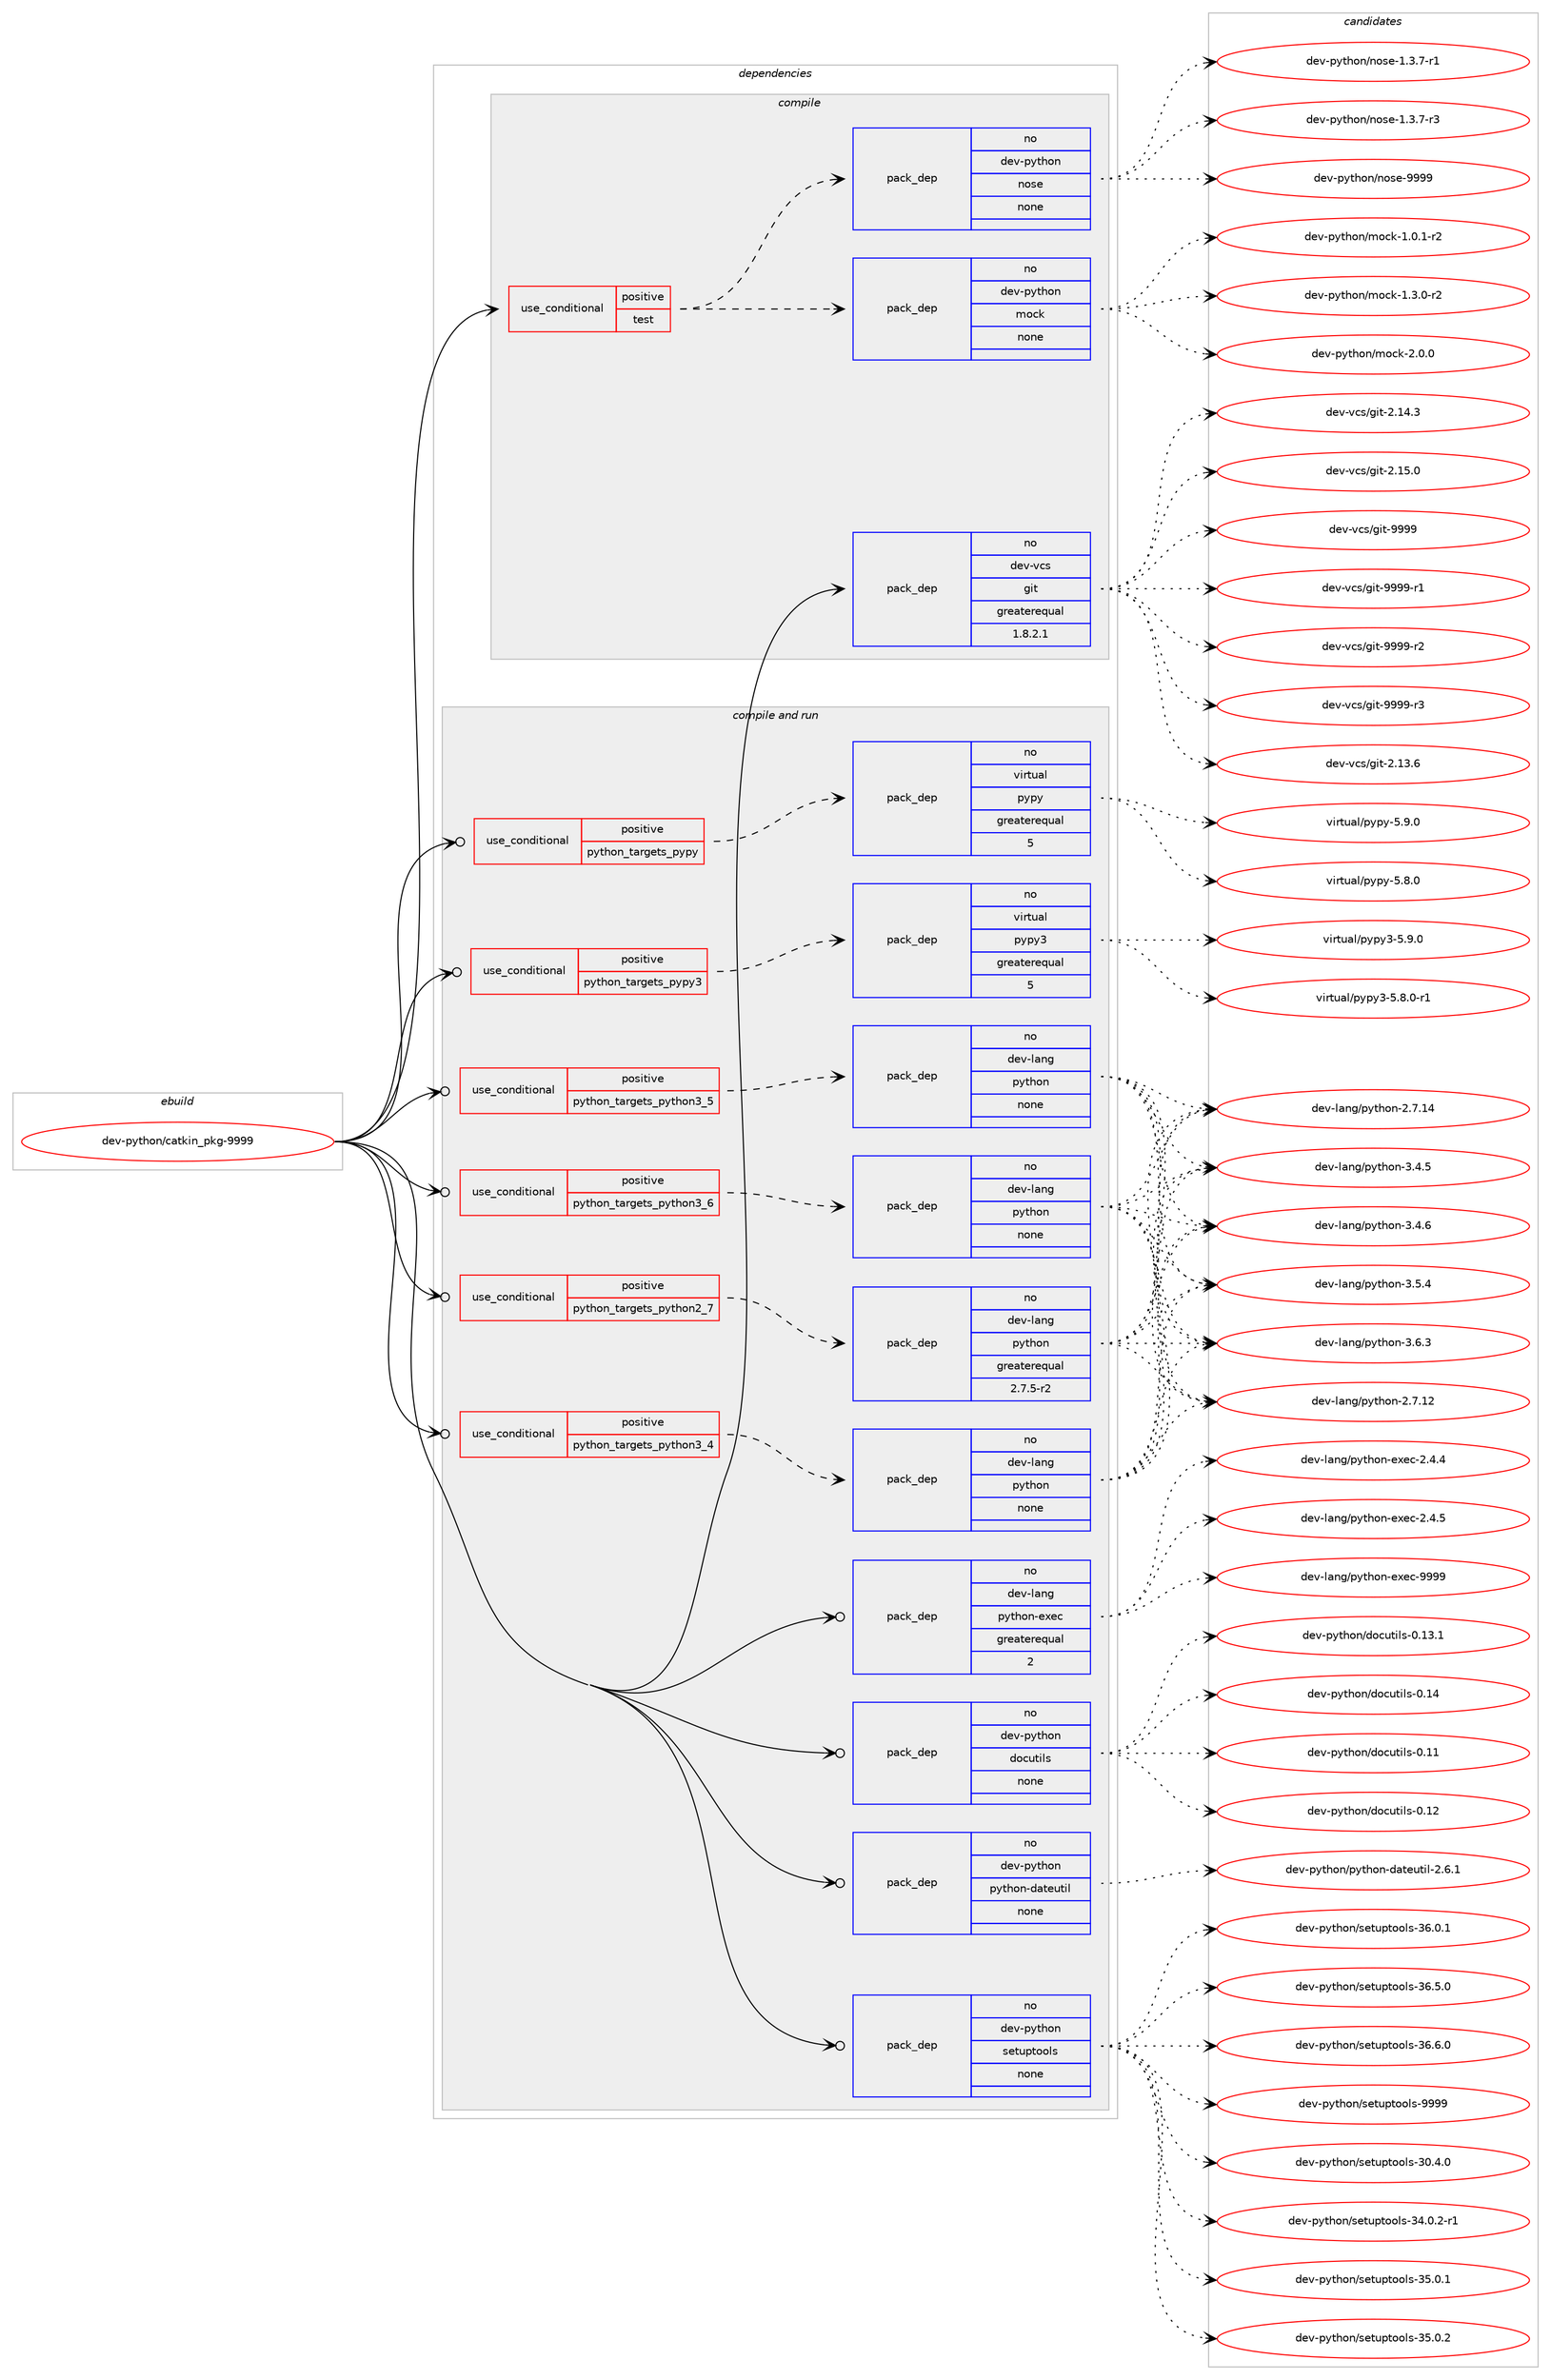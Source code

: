 digraph prolog {

# *************
# Graph options
# *************

newrank=true;
concentrate=true;
compound=true;
graph [rankdir=LR,fontname=Helvetica,fontsize=10,ranksep=1.5];#, ranksep=2.5, nodesep=0.2];
edge  [arrowhead=vee];
node  [fontname=Helvetica,fontsize=10];

# **********
# The ebuild
# **********

subgraph cluster_leftcol {
color=gray;
rank=same;
label=<<i>ebuild</i>>;
id [label="dev-python/catkin_pkg-9999", color=red, width=4, href="../dev-python/catkin_pkg-9999.svg"];
}

# ****************
# The dependencies
# ****************

subgraph cluster_midcol {
color=gray;
label=<<i>dependencies</i>>;
subgraph cluster_compile {
fillcolor="#eeeeee";
style=filled;
label=<<i>compile</i>>;
subgraph cond30521 {
dependency150231 [label=<<TABLE BORDER="0" CELLBORDER="1" CELLSPACING="0" CELLPADDING="4"><TR><TD ROWSPAN="3" CELLPADDING="10">use_conditional</TD></TR><TR><TD>positive</TD></TR><TR><TD>test</TD></TR></TABLE>>, shape=none, color=red];
subgraph pack115884 {
dependency150232 [label=<<TABLE BORDER="0" CELLBORDER="1" CELLSPACING="0" CELLPADDING="4" WIDTH="220"><TR><TD ROWSPAN="6" CELLPADDING="30">pack_dep</TD></TR><TR><TD WIDTH="110">no</TD></TR><TR><TD>dev-python</TD></TR><TR><TD>mock</TD></TR><TR><TD>none</TD></TR><TR><TD></TD></TR></TABLE>>, shape=none, color=blue];
}
dependency150231:e -> dependency150232:w [weight=20,style="dashed",arrowhead="vee"];
subgraph pack115885 {
dependency150233 [label=<<TABLE BORDER="0" CELLBORDER="1" CELLSPACING="0" CELLPADDING="4" WIDTH="220"><TR><TD ROWSPAN="6" CELLPADDING="30">pack_dep</TD></TR><TR><TD WIDTH="110">no</TD></TR><TR><TD>dev-python</TD></TR><TR><TD>nose</TD></TR><TR><TD>none</TD></TR><TR><TD></TD></TR></TABLE>>, shape=none, color=blue];
}
dependency150231:e -> dependency150233:w [weight=20,style="dashed",arrowhead="vee"];
}
id:e -> dependency150231:w [weight=20,style="solid",arrowhead="vee"];
subgraph pack115886 {
dependency150234 [label=<<TABLE BORDER="0" CELLBORDER="1" CELLSPACING="0" CELLPADDING="4" WIDTH="220"><TR><TD ROWSPAN="6" CELLPADDING="30">pack_dep</TD></TR><TR><TD WIDTH="110">no</TD></TR><TR><TD>dev-vcs</TD></TR><TR><TD>git</TD></TR><TR><TD>greaterequal</TD></TR><TR><TD>1.8.2.1</TD></TR></TABLE>>, shape=none, color=blue];
}
id:e -> dependency150234:w [weight=20,style="solid",arrowhead="vee"];
}
subgraph cluster_compileandrun {
fillcolor="#eeeeee";
style=filled;
label=<<i>compile and run</i>>;
subgraph cond30522 {
dependency150235 [label=<<TABLE BORDER="0" CELLBORDER="1" CELLSPACING="0" CELLPADDING="4"><TR><TD ROWSPAN="3" CELLPADDING="10">use_conditional</TD></TR><TR><TD>positive</TD></TR><TR><TD>python_targets_pypy</TD></TR></TABLE>>, shape=none, color=red];
subgraph pack115887 {
dependency150236 [label=<<TABLE BORDER="0" CELLBORDER="1" CELLSPACING="0" CELLPADDING="4" WIDTH="220"><TR><TD ROWSPAN="6" CELLPADDING="30">pack_dep</TD></TR><TR><TD WIDTH="110">no</TD></TR><TR><TD>virtual</TD></TR><TR><TD>pypy</TD></TR><TR><TD>greaterequal</TD></TR><TR><TD>5</TD></TR></TABLE>>, shape=none, color=blue];
}
dependency150235:e -> dependency150236:w [weight=20,style="dashed",arrowhead="vee"];
}
id:e -> dependency150235:w [weight=20,style="solid",arrowhead="odotvee"];
subgraph cond30523 {
dependency150237 [label=<<TABLE BORDER="0" CELLBORDER="1" CELLSPACING="0" CELLPADDING="4"><TR><TD ROWSPAN="3" CELLPADDING="10">use_conditional</TD></TR><TR><TD>positive</TD></TR><TR><TD>python_targets_pypy3</TD></TR></TABLE>>, shape=none, color=red];
subgraph pack115888 {
dependency150238 [label=<<TABLE BORDER="0" CELLBORDER="1" CELLSPACING="0" CELLPADDING="4" WIDTH="220"><TR><TD ROWSPAN="6" CELLPADDING="30">pack_dep</TD></TR><TR><TD WIDTH="110">no</TD></TR><TR><TD>virtual</TD></TR><TR><TD>pypy3</TD></TR><TR><TD>greaterequal</TD></TR><TR><TD>5</TD></TR></TABLE>>, shape=none, color=blue];
}
dependency150237:e -> dependency150238:w [weight=20,style="dashed",arrowhead="vee"];
}
id:e -> dependency150237:w [weight=20,style="solid",arrowhead="odotvee"];
subgraph cond30524 {
dependency150239 [label=<<TABLE BORDER="0" CELLBORDER="1" CELLSPACING="0" CELLPADDING="4"><TR><TD ROWSPAN="3" CELLPADDING="10">use_conditional</TD></TR><TR><TD>positive</TD></TR><TR><TD>python_targets_python2_7</TD></TR></TABLE>>, shape=none, color=red];
subgraph pack115889 {
dependency150240 [label=<<TABLE BORDER="0" CELLBORDER="1" CELLSPACING="0" CELLPADDING="4" WIDTH="220"><TR><TD ROWSPAN="6" CELLPADDING="30">pack_dep</TD></TR><TR><TD WIDTH="110">no</TD></TR><TR><TD>dev-lang</TD></TR><TR><TD>python</TD></TR><TR><TD>greaterequal</TD></TR><TR><TD>2.7.5-r2</TD></TR></TABLE>>, shape=none, color=blue];
}
dependency150239:e -> dependency150240:w [weight=20,style="dashed",arrowhead="vee"];
}
id:e -> dependency150239:w [weight=20,style="solid",arrowhead="odotvee"];
subgraph cond30525 {
dependency150241 [label=<<TABLE BORDER="0" CELLBORDER="1" CELLSPACING="0" CELLPADDING="4"><TR><TD ROWSPAN="3" CELLPADDING="10">use_conditional</TD></TR><TR><TD>positive</TD></TR><TR><TD>python_targets_python3_4</TD></TR></TABLE>>, shape=none, color=red];
subgraph pack115890 {
dependency150242 [label=<<TABLE BORDER="0" CELLBORDER="1" CELLSPACING="0" CELLPADDING="4" WIDTH="220"><TR><TD ROWSPAN="6" CELLPADDING="30">pack_dep</TD></TR><TR><TD WIDTH="110">no</TD></TR><TR><TD>dev-lang</TD></TR><TR><TD>python</TD></TR><TR><TD>none</TD></TR><TR><TD></TD></TR></TABLE>>, shape=none, color=blue];
}
dependency150241:e -> dependency150242:w [weight=20,style="dashed",arrowhead="vee"];
}
id:e -> dependency150241:w [weight=20,style="solid",arrowhead="odotvee"];
subgraph cond30526 {
dependency150243 [label=<<TABLE BORDER="0" CELLBORDER="1" CELLSPACING="0" CELLPADDING="4"><TR><TD ROWSPAN="3" CELLPADDING="10">use_conditional</TD></TR><TR><TD>positive</TD></TR><TR><TD>python_targets_python3_5</TD></TR></TABLE>>, shape=none, color=red];
subgraph pack115891 {
dependency150244 [label=<<TABLE BORDER="0" CELLBORDER="1" CELLSPACING="0" CELLPADDING="4" WIDTH="220"><TR><TD ROWSPAN="6" CELLPADDING="30">pack_dep</TD></TR><TR><TD WIDTH="110">no</TD></TR><TR><TD>dev-lang</TD></TR><TR><TD>python</TD></TR><TR><TD>none</TD></TR><TR><TD></TD></TR></TABLE>>, shape=none, color=blue];
}
dependency150243:e -> dependency150244:w [weight=20,style="dashed",arrowhead="vee"];
}
id:e -> dependency150243:w [weight=20,style="solid",arrowhead="odotvee"];
subgraph cond30527 {
dependency150245 [label=<<TABLE BORDER="0" CELLBORDER="1" CELLSPACING="0" CELLPADDING="4"><TR><TD ROWSPAN="3" CELLPADDING="10">use_conditional</TD></TR><TR><TD>positive</TD></TR><TR><TD>python_targets_python3_6</TD></TR></TABLE>>, shape=none, color=red];
subgraph pack115892 {
dependency150246 [label=<<TABLE BORDER="0" CELLBORDER="1" CELLSPACING="0" CELLPADDING="4" WIDTH="220"><TR><TD ROWSPAN="6" CELLPADDING="30">pack_dep</TD></TR><TR><TD WIDTH="110">no</TD></TR><TR><TD>dev-lang</TD></TR><TR><TD>python</TD></TR><TR><TD>none</TD></TR><TR><TD></TD></TR></TABLE>>, shape=none, color=blue];
}
dependency150245:e -> dependency150246:w [weight=20,style="dashed",arrowhead="vee"];
}
id:e -> dependency150245:w [weight=20,style="solid",arrowhead="odotvee"];
subgraph pack115893 {
dependency150247 [label=<<TABLE BORDER="0" CELLBORDER="1" CELLSPACING="0" CELLPADDING="4" WIDTH="220"><TR><TD ROWSPAN="6" CELLPADDING="30">pack_dep</TD></TR><TR><TD WIDTH="110">no</TD></TR><TR><TD>dev-lang</TD></TR><TR><TD>python-exec</TD></TR><TR><TD>greaterequal</TD></TR><TR><TD>2</TD></TR></TABLE>>, shape=none, color=blue];
}
id:e -> dependency150247:w [weight=20,style="solid",arrowhead="odotvee"];
subgraph pack115894 {
dependency150248 [label=<<TABLE BORDER="0" CELLBORDER="1" CELLSPACING="0" CELLPADDING="4" WIDTH="220"><TR><TD ROWSPAN="6" CELLPADDING="30">pack_dep</TD></TR><TR><TD WIDTH="110">no</TD></TR><TR><TD>dev-python</TD></TR><TR><TD>docutils</TD></TR><TR><TD>none</TD></TR><TR><TD></TD></TR></TABLE>>, shape=none, color=blue];
}
id:e -> dependency150248:w [weight=20,style="solid",arrowhead="odotvee"];
subgraph pack115895 {
dependency150249 [label=<<TABLE BORDER="0" CELLBORDER="1" CELLSPACING="0" CELLPADDING="4" WIDTH="220"><TR><TD ROWSPAN="6" CELLPADDING="30">pack_dep</TD></TR><TR><TD WIDTH="110">no</TD></TR><TR><TD>dev-python</TD></TR><TR><TD>python-dateutil</TD></TR><TR><TD>none</TD></TR><TR><TD></TD></TR></TABLE>>, shape=none, color=blue];
}
id:e -> dependency150249:w [weight=20,style="solid",arrowhead="odotvee"];
subgraph pack115896 {
dependency150250 [label=<<TABLE BORDER="0" CELLBORDER="1" CELLSPACING="0" CELLPADDING="4" WIDTH="220"><TR><TD ROWSPAN="6" CELLPADDING="30">pack_dep</TD></TR><TR><TD WIDTH="110">no</TD></TR><TR><TD>dev-python</TD></TR><TR><TD>setuptools</TD></TR><TR><TD>none</TD></TR><TR><TD></TD></TR></TABLE>>, shape=none, color=blue];
}
id:e -> dependency150250:w [weight=20,style="solid",arrowhead="odotvee"];
}
subgraph cluster_run {
fillcolor="#eeeeee";
style=filled;
label=<<i>run</i>>;
}
}

# **************
# The candidates
# **************

subgraph cluster_choices {
rank=same;
color=gray;
label=<<i>candidates</i>>;

subgraph choice115884 {
color=black;
nodesep=1;
choice1001011184511212111610411111047109111991074549464846494511450 [label="dev-python/mock-1.0.1-r2", color=red, width=4,href="../dev-python/mock-1.0.1-r2.svg"];
choice1001011184511212111610411111047109111991074549465146484511450 [label="dev-python/mock-1.3.0-r2", color=red, width=4,href="../dev-python/mock-1.3.0-r2.svg"];
choice100101118451121211161041111104710911199107455046484648 [label="dev-python/mock-2.0.0", color=red, width=4,href="../dev-python/mock-2.0.0.svg"];
dependency150232:e -> choice1001011184511212111610411111047109111991074549464846494511450:w [style=dotted,weight="100"];
dependency150232:e -> choice1001011184511212111610411111047109111991074549465146484511450:w [style=dotted,weight="100"];
dependency150232:e -> choice100101118451121211161041111104710911199107455046484648:w [style=dotted,weight="100"];
}
subgraph choice115885 {
color=black;
nodesep=1;
choice10010111845112121116104111110471101111151014549465146554511449 [label="dev-python/nose-1.3.7-r1", color=red, width=4,href="../dev-python/nose-1.3.7-r1.svg"];
choice10010111845112121116104111110471101111151014549465146554511451 [label="dev-python/nose-1.3.7-r3", color=red, width=4,href="../dev-python/nose-1.3.7-r3.svg"];
choice10010111845112121116104111110471101111151014557575757 [label="dev-python/nose-9999", color=red, width=4,href="../dev-python/nose-9999.svg"];
dependency150233:e -> choice10010111845112121116104111110471101111151014549465146554511449:w [style=dotted,weight="100"];
dependency150233:e -> choice10010111845112121116104111110471101111151014549465146554511451:w [style=dotted,weight="100"];
dependency150233:e -> choice10010111845112121116104111110471101111151014557575757:w [style=dotted,weight="100"];
}
subgraph choice115886 {
color=black;
nodesep=1;
choice10010111845118991154710310511645504649514654 [label="dev-vcs/git-2.13.6", color=red, width=4,href="../dev-vcs/git-2.13.6.svg"];
choice10010111845118991154710310511645504649524651 [label="dev-vcs/git-2.14.3", color=red, width=4,href="../dev-vcs/git-2.14.3.svg"];
choice10010111845118991154710310511645504649534648 [label="dev-vcs/git-2.15.0", color=red, width=4,href="../dev-vcs/git-2.15.0.svg"];
choice1001011184511899115471031051164557575757 [label="dev-vcs/git-9999", color=red, width=4,href="../dev-vcs/git-9999.svg"];
choice10010111845118991154710310511645575757574511449 [label="dev-vcs/git-9999-r1", color=red, width=4,href="../dev-vcs/git-9999-r1.svg"];
choice10010111845118991154710310511645575757574511450 [label="dev-vcs/git-9999-r2", color=red, width=4,href="../dev-vcs/git-9999-r2.svg"];
choice10010111845118991154710310511645575757574511451 [label="dev-vcs/git-9999-r3", color=red, width=4,href="../dev-vcs/git-9999-r3.svg"];
dependency150234:e -> choice10010111845118991154710310511645504649514654:w [style=dotted,weight="100"];
dependency150234:e -> choice10010111845118991154710310511645504649524651:w [style=dotted,weight="100"];
dependency150234:e -> choice10010111845118991154710310511645504649534648:w [style=dotted,weight="100"];
dependency150234:e -> choice1001011184511899115471031051164557575757:w [style=dotted,weight="100"];
dependency150234:e -> choice10010111845118991154710310511645575757574511449:w [style=dotted,weight="100"];
dependency150234:e -> choice10010111845118991154710310511645575757574511450:w [style=dotted,weight="100"];
dependency150234:e -> choice10010111845118991154710310511645575757574511451:w [style=dotted,weight="100"];
}
subgraph choice115887 {
color=black;
nodesep=1;
choice1181051141161179710847112121112121455346564648 [label="virtual/pypy-5.8.0", color=red, width=4,href="../virtual/pypy-5.8.0.svg"];
choice1181051141161179710847112121112121455346574648 [label="virtual/pypy-5.9.0", color=red, width=4,href="../virtual/pypy-5.9.0.svg"];
dependency150236:e -> choice1181051141161179710847112121112121455346564648:w [style=dotted,weight="100"];
dependency150236:e -> choice1181051141161179710847112121112121455346574648:w [style=dotted,weight="100"];
}
subgraph choice115888 {
color=black;
nodesep=1;
choice1181051141161179710847112121112121514553465646484511449 [label="virtual/pypy3-5.8.0-r1", color=red, width=4,href="../virtual/pypy3-5.8.0-r1.svg"];
choice118105114116117971084711212111212151455346574648 [label="virtual/pypy3-5.9.0", color=red, width=4,href="../virtual/pypy3-5.9.0.svg"];
dependency150238:e -> choice1181051141161179710847112121112121514553465646484511449:w [style=dotted,weight="100"];
dependency150238:e -> choice118105114116117971084711212111212151455346574648:w [style=dotted,weight="100"];
}
subgraph choice115889 {
color=black;
nodesep=1;
choice10010111845108971101034711212111610411111045504655464950 [label="dev-lang/python-2.7.12", color=red, width=4,href="../dev-lang/python-2.7.12.svg"];
choice10010111845108971101034711212111610411111045504655464952 [label="dev-lang/python-2.7.14", color=red, width=4,href="../dev-lang/python-2.7.14.svg"];
choice100101118451089711010347112121116104111110455146524653 [label="dev-lang/python-3.4.5", color=red, width=4,href="../dev-lang/python-3.4.5.svg"];
choice100101118451089711010347112121116104111110455146524654 [label="dev-lang/python-3.4.6", color=red, width=4,href="../dev-lang/python-3.4.6.svg"];
choice100101118451089711010347112121116104111110455146534652 [label="dev-lang/python-3.5.4", color=red, width=4,href="../dev-lang/python-3.5.4.svg"];
choice100101118451089711010347112121116104111110455146544651 [label="dev-lang/python-3.6.3", color=red, width=4,href="../dev-lang/python-3.6.3.svg"];
dependency150240:e -> choice10010111845108971101034711212111610411111045504655464950:w [style=dotted,weight="100"];
dependency150240:e -> choice10010111845108971101034711212111610411111045504655464952:w [style=dotted,weight="100"];
dependency150240:e -> choice100101118451089711010347112121116104111110455146524653:w [style=dotted,weight="100"];
dependency150240:e -> choice100101118451089711010347112121116104111110455146524654:w [style=dotted,weight="100"];
dependency150240:e -> choice100101118451089711010347112121116104111110455146534652:w [style=dotted,weight="100"];
dependency150240:e -> choice100101118451089711010347112121116104111110455146544651:w [style=dotted,weight="100"];
}
subgraph choice115890 {
color=black;
nodesep=1;
choice10010111845108971101034711212111610411111045504655464950 [label="dev-lang/python-2.7.12", color=red, width=4,href="../dev-lang/python-2.7.12.svg"];
choice10010111845108971101034711212111610411111045504655464952 [label="dev-lang/python-2.7.14", color=red, width=4,href="../dev-lang/python-2.7.14.svg"];
choice100101118451089711010347112121116104111110455146524653 [label="dev-lang/python-3.4.5", color=red, width=4,href="../dev-lang/python-3.4.5.svg"];
choice100101118451089711010347112121116104111110455146524654 [label="dev-lang/python-3.4.6", color=red, width=4,href="../dev-lang/python-3.4.6.svg"];
choice100101118451089711010347112121116104111110455146534652 [label="dev-lang/python-3.5.4", color=red, width=4,href="../dev-lang/python-3.5.4.svg"];
choice100101118451089711010347112121116104111110455146544651 [label="dev-lang/python-3.6.3", color=red, width=4,href="../dev-lang/python-3.6.3.svg"];
dependency150242:e -> choice10010111845108971101034711212111610411111045504655464950:w [style=dotted,weight="100"];
dependency150242:e -> choice10010111845108971101034711212111610411111045504655464952:w [style=dotted,weight="100"];
dependency150242:e -> choice100101118451089711010347112121116104111110455146524653:w [style=dotted,weight="100"];
dependency150242:e -> choice100101118451089711010347112121116104111110455146524654:w [style=dotted,weight="100"];
dependency150242:e -> choice100101118451089711010347112121116104111110455146534652:w [style=dotted,weight="100"];
dependency150242:e -> choice100101118451089711010347112121116104111110455146544651:w [style=dotted,weight="100"];
}
subgraph choice115891 {
color=black;
nodesep=1;
choice10010111845108971101034711212111610411111045504655464950 [label="dev-lang/python-2.7.12", color=red, width=4,href="../dev-lang/python-2.7.12.svg"];
choice10010111845108971101034711212111610411111045504655464952 [label="dev-lang/python-2.7.14", color=red, width=4,href="../dev-lang/python-2.7.14.svg"];
choice100101118451089711010347112121116104111110455146524653 [label="dev-lang/python-3.4.5", color=red, width=4,href="../dev-lang/python-3.4.5.svg"];
choice100101118451089711010347112121116104111110455146524654 [label="dev-lang/python-3.4.6", color=red, width=4,href="../dev-lang/python-3.4.6.svg"];
choice100101118451089711010347112121116104111110455146534652 [label="dev-lang/python-3.5.4", color=red, width=4,href="../dev-lang/python-3.5.4.svg"];
choice100101118451089711010347112121116104111110455146544651 [label="dev-lang/python-3.6.3", color=red, width=4,href="../dev-lang/python-3.6.3.svg"];
dependency150244:e -> choice10010111845108971101034711212111610411111045504655464950:w [style=dotted,weight="100"];
dependency150244:e -> choice10010111845108971101034711212111610411111045504655464952:w [style=dotted,weight="100"];
dependency150244:e -> choice100101118451089711010347112121116104111110455146524653:w [style=dotted,weight="100"];
dependency150244:e -> choice100101118451089711010347112121116104111110455146524654:w [style=dotted,weight="100"];
dependency150244:e -> choice100101118451089711010347112121116104111110455146534652:w [style=dotted,weight="100"];
dependency150244:e -> choice100101118451089711010347112121116104111110455146544651:w [style=dotted,weight="100"];
}
subgraph choice115892 {
color=black;
nodesep=1;
choice10010111845108971101034711212111610411111045504655464950 [label="dev-lang/python-2.7.12", color=red, width=4,href="../dev-lang/python-2.7.12.svg"];
choice10010111845108971101034711212111610411111045504655464952 [label="dev-lang/python-2.7.14", color=red, width=4,href="../dev-lang/python-2.7.14.svg"];
choice100101118451089711010347112121116104111110455146524653 [label="dev-lang/python-3.4.5", color=red, width=4,href="../dev-lang/python-3.4.5.svg"];
choice100101118451089711010347112121116104111110455146524654 [label="dev-lang/python-3.4.6", color=red, width=4,href="../dev-lang/python-3.4.6.svg"];
choice100101118451089711010347112121116104111110455146534652 [label="dev-lang/python-3.5.4", color=red, width=4,href="../dev-lang/python-3.5.4.svg"];
choice100101118451089711010347112121116104111110455146544651 [label="dev-lang/python-3.6.3", color=red, width=4,href="../dev-lang/python-3.6.3.svg"];
dependency150246:e -> choice10010111845108971101034711212111610411111045504655464950:w [style=dotted,weight="100"];
dependency150246:e -> choice10010111845108971101034711212111610411111045504655464952:w [style=dotted,weight="100"];
dependency150246:e -> choice100101118451089711010347112121116104111110455146524653:w [style=dotted,weight="100"];
dependency150246:e -> choice100101118451089711010347112121116104111110455146524654:w [style=dotted,weight="100"];
dependency150246:e -> choice100101118451089711010347112121116104111110455146534652:w [style=dotted,weight="100"];
dependency150246:e -> choice100101118451089711010347112121116104111110455146544651:w [style=dotted,weight="100"];
}
subgraph choice115893 {
color=black;
nodesep=1;
choice1001011184510897110103471121211161041111104510112010199455046524652 [label="dev-lang/python-exec-2.4.4", color=red, width=4,href="../dev-lang/python-exec-2.4.4.svg"];
choice1001011184510897110103471121211161041111104510112010199455046524653 [label="dev-lang/python-exec-2.4.5", color=red, width=4,href="../dev-lang/python-exec-2.4.5.svg"];
choice10010111845108971101034711212111610411111045101120101994557575757 [label="dev-lang/python-exec-9999", color=red, width=4,href="../dev-lang/python-exec-9999.svg"];
dependency150247:e -> choice1001011184510897110103471121211161041111104510112010199455046524652:w [style=dotted,weight="100"];
dependency150247:e -> choice1001011184510897110103471121211161041111104510112010199455046524653:w [style=dotted,weight="100"];
dependency150247:e -> choice10010111845108971101034711212111610411111045101120101994557575757:w [style=dotted,weight="100"];
}
subgraph choice115894 {
color=black;
nodesep=1;
choice1001011184511212111610411111047100111991171161051081154548464949 [label="dev-python/docutils-0.11", color=red, width=4,href="../dev-python/docutils-0.11.svg"];
choice1001011184511212111610411111047100111991171161051081154548464950 [label="dev-python/docutils-0.12", color=red, width=4,href="../dev-python/docutils-0.12.svg"];
choice10010111845112121116104111110471001119911711610510811545484649514649 [label="dev-python/docutils-0.13.1", color=red, width=4,href="../dev-python/docutils-0.13.1.svg"];
choice1001011184511212111610411111047100111991171161051081154548464952 [label="dev-python/docutils-0.14", color=red, width=4,href="../dev-python/docutils-0.14.svg"];
dependency150248:e -> choice1001011184511212111610411111047100111991171161051081154548464949:w [style=dotted,weight="100"];
dependency150248:e -> choice1001011184511212111610411111047100111991171161051081154548464950:w [style=dotted,weight="100"];
dependency150248:e -> choice10010111845112121116104111110471001119911711610510811545484649514649:w [style=dotted,weight="100"];
dependency150248:e -> choice1001011184511212111610411111047100111991171161051081154548464952:w [style=dotted,weight="100"];
}
subgraph choice115895 {
color=black;
nodesep=1;
choice10010111845112121116104111110471121211161041111104510097116101117116105108455046544649 [label="dev-python/python-dateutil-2.6.1", color=red, width=4,href="../dev-python/python-dateutil-2.6.1.svg"];
dependency150249:e -> choice10010111845112121116104111110471121211161041111104510097116101117116105108455046544649:w [style=dotted,weight="100"];
}
subgraph choice115896 {
color=black;
nodesep=1;
choice100101118451121211161041111104711510111611711211611111110811545514846524648 [label="dev-python/setuptools-30.4.0", color=red, width=4,href="../dev-python/setuptools-30.4.0.svg"];
choice1001011184511212111610411111047115101116117112116111111108115455152464846504511449 [label="dev-python/setuptools-34.0.2-r1", color=red, width=4,href="../dev-python/setuptools-34.0.2-r1.svg"];
choice100101118451121211161041111104711510111611711211611111110811545515346484649 [label="dev-python/setuptools-35.0.1", color=red, width=4,href="../dev-python/setuptools-35.0.1.svg"];
choice100101118451121211161041111104711510111611711211611111110811545515346484650 [label="dev-python/setuptools-35.0.2", color=red, width=4,href="../dev-python/setuptools-35.0.2.svg"];
choice100101118451121211161041111104711510111611711211611111110811545515446484649 [label="dev-python/setuptools-36.0.1", color=red, width=4,href="../dev-python/setuptools-36.0.1.svg"];
choice100101118451121211161041111104711510111611711211611111110811545515446534648 [label="dev-python/setuptools-36.5.0", color=red, width=4,href="../dev-python/setuptools-36.5.0.svg"];
choice100101118451121211161041111104711510111611711211611111110811545515446544648 [label="dev-python/setuptools-36.6.0", color=red, width=4,href="../dev-python/setuptools-36.6.0.svg"];
choice10010111845112121116104111110471151011161171121161111111081154557575757 [label="dev-python/setuptools-9999", color=red, width=4,href="../dev-python/setuptools-9999.svg"];
dependency150250:e -> choice100101118451121211161041111104711510111611711211611111110811545514846524648:w [style=dotted,weight="100"];
dependency150250:e -> choice1001011184511212111610411111047115101116117112116111111108115455152464846504511449:w [style=dotted,weight="100"];
dependency150250:e -> choice100101118451121211161041111104711510111611711211611111110811545515346484649:w [style=dotted,weight="100"];
dependency150250:e -> choice100101118451121211161041111104711510111611711211611111110811545515346484650:w [style=dotted,weight="100"];
dependency150250:e -> choice100101118451121211161041111104711510111611711211611111110811545515446484649:w [style=dotted,weight="100"];
dependency150250:e -> choice100101118451121211161041111104711510111611711211611111110811545515446534648:w [style=dotted,weight="100"];
dependency150250:e -> choice100101118451121211161041111104711510111611711211611111110811545515446544648:w [style=dotted,weight="100"];
dependency150250:e -> choice10010111845112121116104111110471151011161171121161111111081154557575757:w [style=dotted,weight="100"];
}
}

}
